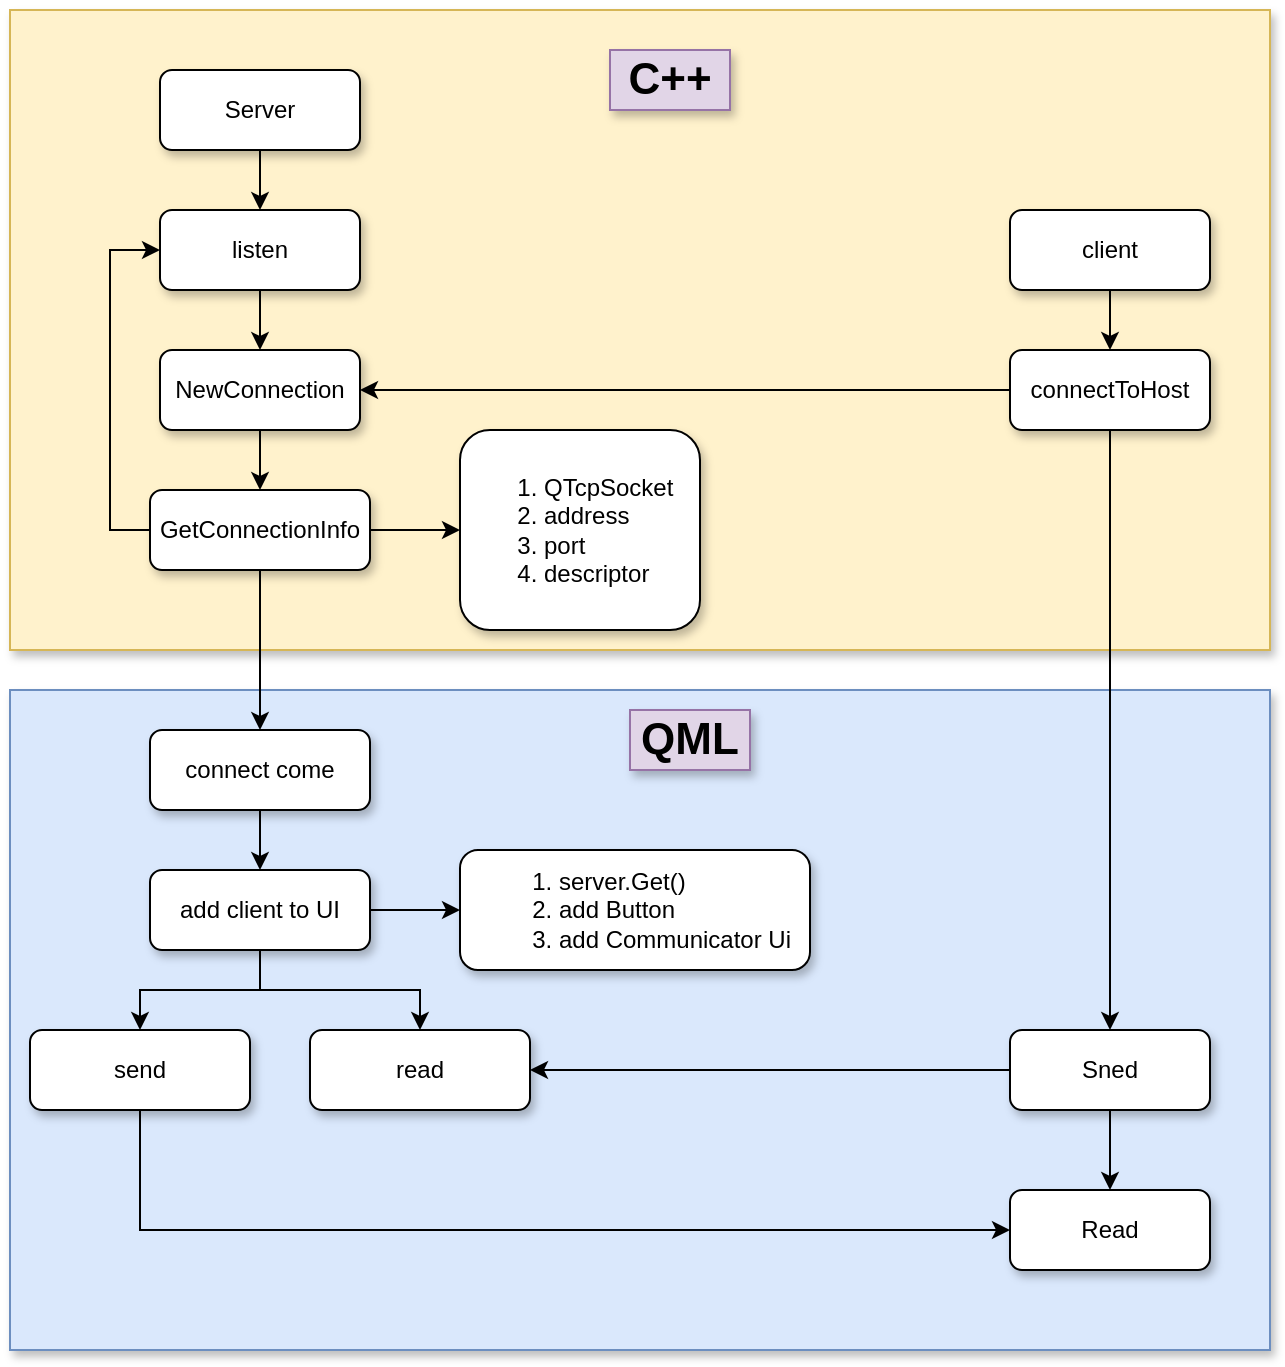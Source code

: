 <mxfile version="20.3.0" type="device"><diagram id="Qe-60RWiWVxxZlrZpOvQ" name="第 1 页"><mxGraphModel dx="1108" dy="796" grid="1" gridSize="10" guides="1" tooltips="1" connect="1" arrows="1" fold="1" page="1" pageScale="1" pageWidth="827" pageHeight="1169" math="0" shadow="0"><root><mxCell id="0"/><mxCell id="1" parent="0"/><mxCell id="T7kxA22zW4tefkZozBKr-33" value="" style="rounded=0;whiteSpace=wrap;html=1;shadow=1;glass=0;fillColor=#dae8fc;strokeColor=#6c8ebf;" vertex="1" parent="1"><mxGeometry x="50" y="380" width="630" height="330" as="geometry"/></mxCell><mxCell id="T7kxA22zW4tefkZozBKr-32" value="" style="rounded=0;whiteSpace=wrap;html=1;shadow=1;glass=0;fillColor=#fff2cc;strokeColor=#d6b656;" vertex="1" parent="1"><mxGeometry x="50" y="40" width="630" height="320" as="geometry"/></mxCell><mxCell id="T7kxA22zW4tefkZozBKr-3" value="" style="edgeStyle=orthogonalEdgeStyle;rounded=0;orthogonalLoop=1;jettySize=auto;html=1;" edge="1" parent="1" source="T7kxA22zW4tefkZozBKr-1" target="T7kxA22zW4tefkZozBKr-2"><mxGeometry relative="1" as="geometry"/></mxCell><mxCell id="T7kxA22zW4tefkZozBKr-1" value="Server" style="rounded=1;whiteSpace=wrap;html=1;glass=0;shadow=1;" vertex="1" parent="1"><mxGeometry x="125" y="70" width="100" height="40" as="geometry"/></mxCell><mxCell id="T7kxA22zW4tefkZozBKr-5" value="" style="edgeStyle=orthogonalEdgeStyle;rounded=0;orthogonalLoop=1;jettySize=auto;html=1;" edge="1" parent="1" source="T7kxA22zW4tefkZozBKr-2" target="T7kxA22zW4tefkZozBKr-4"><mxGeometry relative="1" as="geometry"/></mxCell><mxCell id="T7kxA22zW4tefkZozBKr-2" value="listen" style="rounded=1;whiteSpace=wrap;html=1;glass=0;shadow=1;" vertex="1" parent="1"><mxGeometry x="125" y="140" width="100" height="40" as="geometry"/></mxCell><mxCell id="T7kxA22zW4tefkZozBKr-7" value="" style="edgeStyle=orthogonalEdgeStyle;rounded=0;orthogonalLoop=1;jettySize=auto;html=1;" edge="1" parent="1" source="T7kxA22zW4tefkZozBKr-4" target="T7kxA22zW4tefkZozBKr-6"><mxGeometry relative="1" as="geometry"/></mxCell><mxCell id="T7kxA22zW4tefkZozBKr-4" value="NewConnection" style="rounded=1;whiteSpace=wrap;html=1;glass=0;shadow=1;" vertex="1" parent="1"><mxGeometry x="125" y="210" width="100" height="40" as="geometry"/></mxCell><mxCell id="T7kxA22zW4tefkZozBKr-9" value="" style="edgeStyle=orthogonalEdgeStyle;rounded=0;orthogonalLoop=1;jettySize=auto;html=1;" edge="1" parent="1" source="T7kxA22zW4tefkZozBKr-6" target="T7kxA22zW4tefkZozBKr-8"><mxGeometry relative="1" as="geometry"/></mxCell><mxCell id="T7kxA22zW4tefkZozBKr-12" style="edgeStyle=orthogonalEdgeStyle;rounded=0;orthogonalLoop=1;jettySize=auto;html=1;exitX=0;exitY=0.5;exitDx=0;exitDy=0;entryX=0;entryY=0.5;entryDx=0;entryDy=0;" edge="1" parent="1" source="T7kxA22zW4tefkZozBKr-6" target="T7kxA22zW4tefkZozBKr-2"><mxGeometry relative="1" as="geometry"/></mxCell><mxCell id="T7kxA22zW4tefkZozBKr-26" value="" style="edgeStyle=orthogonalEdgeStyle;rounded=0;orthogonalLoop=1;jettySize=auto;html=1;" edge="1" parent="1" source="T7kxA22zW4tefkZozBKr-6" target="T7kxA22zW4tefkZozBKr-25"><mxGeometry relative="1" as="geometry"/></mxCell><mxCell id="T7kxA22zW4tefkZozBKr-6" value="GetConnectionInfo" style="rounded=1;whiteSpace=wrap;html=1;glass=0;shadow=1;" vertex="1" parent="1"><mxGeometry x="120" y="280" width="110" height="40" as="geometry"/></mxCell><mxCell id="T7kxA22zW4tefkZozBKr-8" value="&lt;ol&gt;&lt;li&gt;QTcpSocket&lt;/li&gt;&lt;li&gt;address&lt;/li&gt;&lt;li&gt;port&lt;/li&gt;&lt;li&gt;descriptor&lt;/li&gt;&lt;/ol&gt;" style="whiteSpace=wrap;html=1;rounded=1;glass=0;shadow=1;align=left;" vertex="1" parent="1"><mxGeometry x="275" y="250" width="120" height="100" as="geometry"/></mxCell><mxCell id="T7kxA22zW4tefkZozBKr-14" value="" style="edgeStyle=orthogonalEdgeStyle;rounded=0;orthogonalLoop=1;jettySize=auto;html=1;" edge="1" parent="1" source="T7kxA22zW4tefkZozBKr-15" target="T7kxA22zW4tefkZozBKr-17"><mxGeometry relative="1" as="geometry"/></mxCell><mxCell id="T7kxA22zW4tefkZozBKr-15" value="client" style="rounded=1;whiteSpace=wrap;html=1;glass=0;shadow=1;" vertex="1" parent="1"><mxGeometry x="550" y="140" width="100" height="40" as="geometry"/></mxCell><mxCell id="T7kxA22zW4tefkZozBKr-24" style="edgeStyle=orthogonalEdgeStyle;rounded=0;orthogonalLoop=1;jettySize=auto;html=1;exitX=0;exitY=0.5;exitDx=0;exitDy=0;entryX=1;entryY=0.5;entryDx=0;entryDy=0;" edge="1" parent="1" source="T7kxA22zW4tefkZozBKr-17" target="T7kxA22zW4tefkZozBKr-4"><mxGeometry relative="1" as="geometry"/></mxCell><mxCell id="T7kxA22zW4tefkZozBKr-37" value="" style="edgeStyle=orthogonalEdgeStyle;rounded=0;orthogonalLoop=1;jettySize=auto;html=1;fontSize=22;" edge="1" parent="1" source="T7kxA22zW4tefkZozBKr-17" target="T7kxA22zW4tefkZozBKr-36"><mxGeometry relative="1" as="geometry"/></mxCell><mxCell id="T7kxA22zW4tefkZozBKr-17" value="connectToHost" style="rounded=1;whiteSpace=wrap;html=1;glass=0;shadow=1;" vertex="1" parent="1"><mxGeometry x="550" y="210" width="100" height="40" as="geometry"/></mxCell><mxCell id="T7kxA22zW4tefkZozBKr-28" value="" style="edgeStyle=orthogonalEdgeStyle;rounded=0;orthogonalLoop=1;jettySize=auto;html=1;" edge="1" parent="1" source="T7kxA22zW4tefkZozBKr-25" target="T7kxA22zW4tefkZozBKr-27"><mxGeometry relative="1" as="geometry"/></mxCell><mxCell id="T7kxA22zW4tefkZozBKr-25" value="connect come" style="rounded=1;whiteSpace=wrap;html=1;glass=0;shadow=1;" vertex="1" parent="1"><mxGeometry x="120" y="400" width="110" height="40" as="geometry"/></mxCell><mxCell id="T7kxA22zW4tefkZozBKr-30" value="" style="edgeStyle=orthogonalEdgeStyle;rounded=0;orthogonalLoop=1;jettySize=auto;html=1;" edge="1" parent="1" source="T7kxA22zW4tefkZozBKr-27" target="T7kxA22zW4tefkZozBKr-29"><mxGeometry relative="1" as="geometry"/></mxCell><mxCell id="T7kxA22zW4tefkZozBKr-39" value="" style="edgeStyle=orthogonalEdgeStyle;rounded=0;orthogonalLoop=1;jettySize=auto;html=1;fontSize=22;" edge="1" parent="1" source="T7kxA22zW4tefkZozBKr-27" target="T7kxA22zW4tefkZozBKr-38"><mxGeometry relative="1" as="geometry"/></mxCell><mxCell id="T7kxA22zW4tefkZozBKr-42" value="" style="edgeStyle=orthogonalEdgeStyle;rounded=0;orthogonalLoop=1;jettySize=auto;html=1;fontSize=22;" edge="1" parent="1" source="T7kxA22zW4tefkZozBKr-27" target="T7kxA22zW4tefkZozBKr-41"><mxGeometry relative="1" as="geometry"/></mxCell><mxCell id="T7kxA22zW4tefkZozBKr-27" value="add client to UI" style="rounded=1;whiteSpace=wrap;html=1;glass=0;shadow=1;" vertex="1" parent="1"><mxGeometry x="120" y="470" width="110" height="40" as="geometry"/></mxCell><mxCell id="T7kxA22zW4tefkZozBKr-29" value="&lt;ol&gt;&lt;li style=&quot;text-align: left;&quot;&gt;server.Get()&lt;/li&gt;&lt;li style=&quot;text-align: left;&quot;&gt;add Button&lt;/li&gt;&lt;li style=&quot;text-align: left;&quot;&gt;add Communicator Ui&lt;/li&gt;&lt;/ol&gt;" style="whiteSpace=wrap;html=1;rounded=1;glass=0;shadow=1;" vertex="1" parent="1"><mxGeometry x="275" y="460" width="175" height="60" as="geometry"/></mxCell><mxCell id="T7kxA22zW4tefkZozBKr-34" value="&lt;b&gt;&lt;font style=&quot;font-size: 22px;&quot;&gt;C++&lt;/font&gt;&lt;/b&gt;" style="text;html=1;strokeColor=#9673a6;fillColor=#e1d5e7;align=center;verticalAlign=middle;whiteSpace=wrap;rounded=0;shadow=1;glass=0;" vertex="1" parent="1"><mxGeometry x="350" y="60" width="60" height="30" as="geometry"/></mxCell><mxCell id="T7kxA22zW4tefkZozBKr-35" value="&lt;span style=&quot;font-size: 22px;&quot;&gt;&lt;b&gt;QML&lt;/b&gt;&lt;/span&gt;" style="text;html=1;strokeColor=#9673a6;fillColor=#e1d5e7;align=center;verticalAlign=middle;whiteSpace=wrap;rounded=0;shadow=1;glass=0;" vertex="1" parent="1"><mxGeometry x="360" y="390" width="60" height="30" as="geometry"/></mxCell><mxCell id="T7kxA22zW4tefkZozBKr-40" style="edgeStyle=orthogonalEdgeStyle;rounded=0;orthogonalLoop=1;jettySize=auto;html=1;exitX=0;exitY=0.5;exitDx=0;exitDy=0;entryX=1;entryY=0.5;entryDx=0;entryDy=0;fontSize=22;" edge="1" parent="1" source="T7kxA22zW4tefkZozBKr-36" target="T7kxA22zW4tefkZozBKr-38"><mxGeometry relative="1" as="geometry"/></mxCell><mxCell id="T7kxA22zW4tefkZozBKr-44" value="" style="edgeStyle=orthogonalEdgeStyle;rounded=0;orthogonalLoop=1;jettySize=auto;html=1;fontSize=22;" edge="1" parent="1" source="T7kxA22zW4tefkZozBKr-36" target="T7kxA22zW4tefkZozBKr-43"><mxGeometry relative="1" as="geometry"/></mxCell><mxCell id="T7kxA22zW4tefkZozBKr-36" value="Sned" style="rounded=1;whiteSpace=wrap;html=1;glass=0;shadow=1;" vertex="1" parent="1"><mxGeometry x="550" y="550" width="100" height="40" as="geometry"/></mxCell><mxCell id="T7kxA22zW4tefkZozBKr-38" value="read" style="rounded=1;whiteSpace=wrap;html=1;glass=0;shadow=1;" vertex="1" parent="1"><mxGeometry x="200" y="550" width="110" height="40" as="geometry"/></mxCell><mxCell id="T7kxA22zW4tefkZozBKr-45" style="edgeStyle=orthogonalEdgeStyle;rounded=0;orthogonalLoop=1;jettySize=auto;html=1;exitX=0.5;exitY=1;exitDx=0;exitDy=0;entryX=0;entryY=0.5;entryDx=0;entryDy=0;fontSize=22;" edge="1" parent="1" source="T7kxA22zW4tefkZozBKr-41" target="T7kxA22zW4tefkZozBKr-43"><mxGeometry relative="1" as="geometry"/></mxCell><mxCell id="T7kxA22zW4tefkZozBKr-41" value="send" style="rounded=1;whiteSpace=wrap;html=1;glass=0;shadow=1;" vertex="1" parent="1"><mxGeometry x="60" y="550" width="110" height="40" as="geometry"/></mxCell><mxCell id="T7kxA22zW4tefkZozBKr-43" value="Read" style="rounded=1;whiteSpace=wrap;html=1;glass=0;shadow=1;" vertex="1" parent="1"><mxGeometry x="550" y="630" width="100" height="40" as="geometry"/></mxCell></root></mxGraphModel></diagram></mxfile>